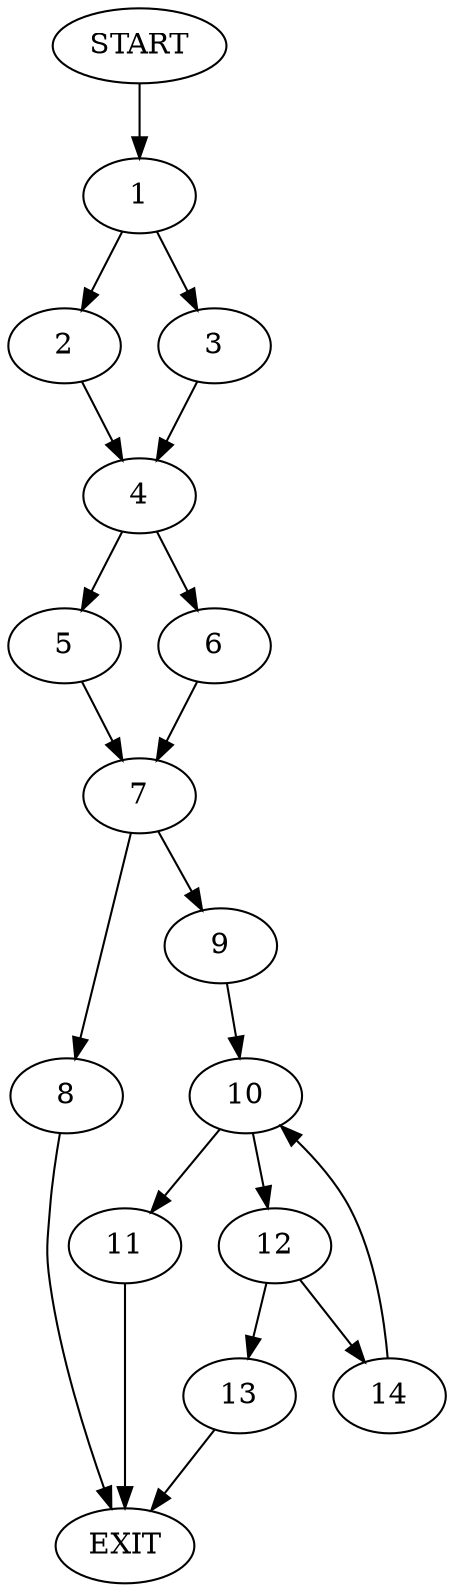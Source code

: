 digraph {
0 [label="START"]
15 [label="EXIT"]
0 -> 1
1 -> 2
1 -> 3
3 -> 4
2 -> 4
4 -> 5
4 -> 6
5 -> 7
6 -> 7
7 -> 8
7 -> 9
9 -> 10
8 -> 15
10 -> 11
10 -> 12
12 -> 13
12 -> 14
11 -> 15
14 -> 10
13 -> 15
}
